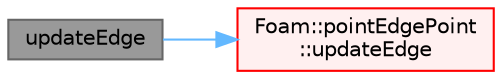 digraph "updateEdge"
{
 // LATEX_PDF_SIZE
  bgcolor="transparent";
  edge [fontname=Helvetica,fontsize=10,labelfontname=Helvetica,labelfontsize=10];
  node [fontname=Helvetica,fontsize=10,shape=box,height=0.2,width=0.4];
  rankdir="LR";
  Node1 [id="Node000001",label="updateEdge",height=0.2,width=0.4,color="gray40", fillcolor="grey60", style="filled", fontcolor="black",tooltip=" "];
  Node1 -> Node2 [id="edge1_Node000001_Node000002",color="steelblue1",style="solid",tooltip=" "];
  Node2 [id="Node000002",label="Foam::pointEdgePoint\l::updateEdge",height=0.2,width=0.4,color="red", fillcolor="#FFF0F0", style="filled",URL="$classFoam_1_1pointEdgePoint.html#ac3a9c1cc1a1a3638a1c0dfa117c262e7",tooltip=" "];
}
